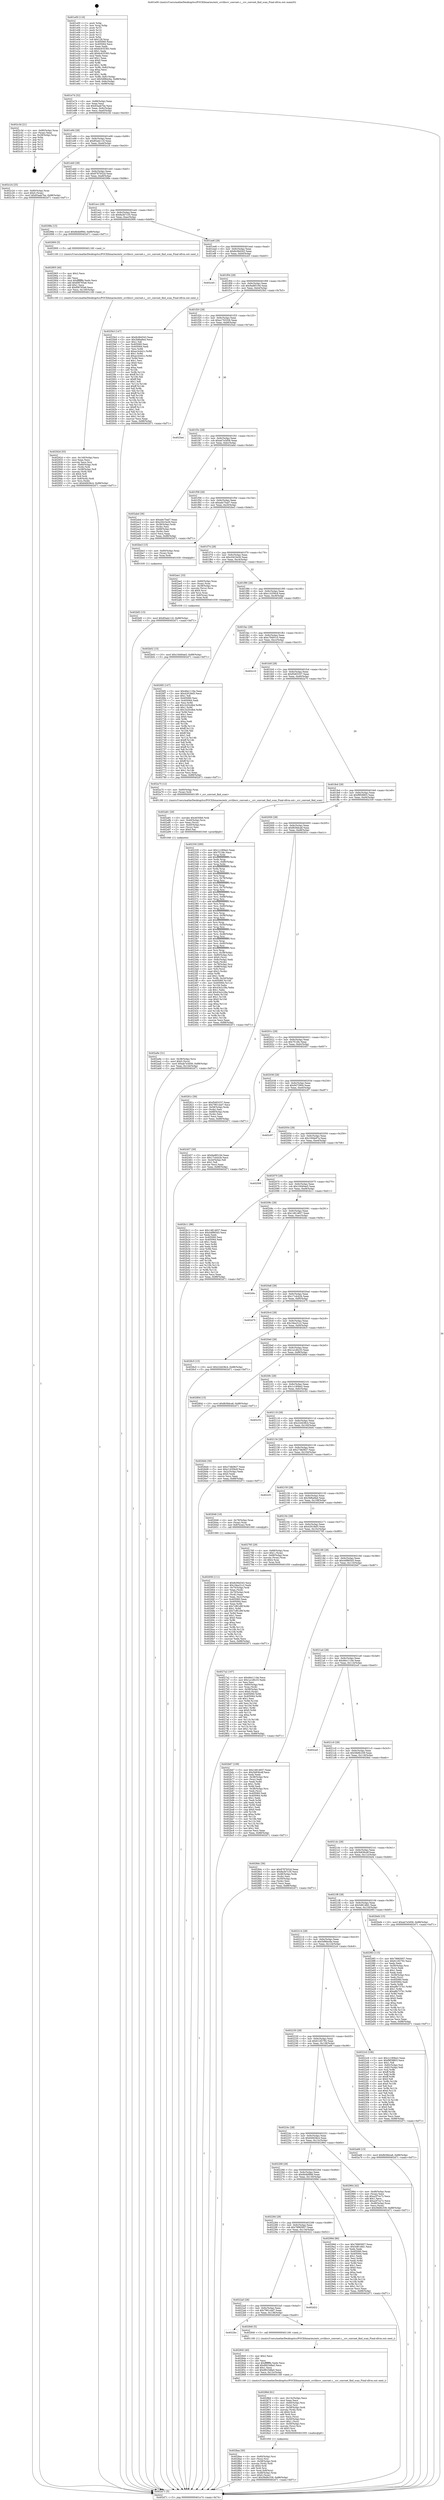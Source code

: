 digraph "0x401e00" {
  label = "0x401e00 (/mnt/c/Users/mathe/Desktop/tcc/POCII/binaries/extr_ccvlibccv_convnet.c__ccv_convnet_find_scan_Final-ollvm.out::main(0))"
  labelloc = "t"
  node[shape=record]

  Entry [label="",width=0.3,height=0.3,shape=circle,fillcolor=black,style=filled]
  "0x401e74" [label="{
     0x401e74 [32]\l
     | [instrs]\l
     &nbsp;&nbsp;0x401e74 \<+6\>: mov -0x88(%rbp),%eax\l
     &nbsp;&nbsp;0x401e7a \<+2\>: mov %eax,%ecx\l
     &nbsp;&nbsp;0x401e7c \<+6\>: sub $0x83aab7be,%ecx\l
     &nbsp;&nbsp;0x401e82 \<+6\>: mov %eax,-0x9c(%rbp)\l
     &nbsp;&nbsp;0x401e88 \<+6\>: mov %ecx,-0xa0(%rbp)\l
     &nbsp;&nbsp;0x401e8e \<+6\>: je 0000000000402c3d \<main+0xe3d\>\l
  }"]
  "0x402c3d" [label="{
     0x402c3d [21]\l
     | [instrs]\l
     &nbsp;&nbsp;0x402c3d \<+4\>: mov -0x80(%rbp),%rax\l
     &nbsp;&nbsp;0x402c41 \<+2\>: mov (%rax),%eax\l
     &nbsp;&nbsp;0x402c43 \<+4\>: lea -0x28(%rbp),%rsp\l
     &nbsp;&nbsp;0x402c47 \<+1\>: pop %rbx\l
     &nbsp;&nbsp;0x402c48 \<+2\>: pop %r12\l
     &nbsp;&nbsp;0x402c4a \<+2\>: pop %r13\l
     &nbsp;&nbsp;0x402c4c \<+2\>: pop %r14\l
     &nbsp;&nbsp;0x402c4e \<+2\>: pop %r15\l
     &nbsp;&nbsp;0x402c50 \<+1\>: pop %rbp\l
     &nbsp;&nbsp;0x402c51 \<+1\>: ret\l
  }"]
  "0x401e94" [label="{
     0x401e94 [28]\l
     | [instrs]\l
     &nbsp;&nbsp;0x401e94 \<+5\>: jmp 0000000000401e99 \<main+0x99\>\l
     &nbsp;&nbsp;0x401e99 \<+6\>: mov -0x9c(%rbp),%eax\l
     &nbsp;&nbsp;0x401e9f \<+5\>: sub $0x85adc116,%eax\l
     &nbsp;&nbsp;0x401ea4 \<+6\>: mov %eax,-0xa4(%rbp)\l
     &nbsp;&nbsp;0x401eaa \<+6\>: je 0000000000402c24 \<main+0xe24\>\l
  }"]
  Exit [label="",width=0.3,height=0.3,shape=circle,fillcolor=black,style=filled,peripheries=2]
  "0x402c24" [label="{
     0x402c24 [25]\l
     | [instrs]\l
     &nbsp;&nbsp;0x402c24 \<+4\>: mov -0x80(%rbp),%rax\l
     &nbsp;&nbsp;0x402c28 \<+6\>: movl $0x0,(%rax)\l
     &nbsp;&nbsp;0x402c2e \<+10\>: movl $0x83aab7be,-0x88(%rbp)\l
     &nbsp;&nbsp;0x402c38 \<+5\>: jmp 0000000000402d71 \<main+0xf71\>\l
  }"]
  "0x401eb0" [label="{
     0x401eb0 [28]\l
     | [instrs]\l
     &nbsp;&nbsp;0x401eb0 \<+5\>: jmp 0000000000401eb5 \<main+0xb5\>\l
     &nbsp;&nbsp;0x401eb5 \<+6\>: mov -0x9c(%rbp),%eax\l
     &nbsp;&nbsp;0x401ebb \<+5\>: sub $0x8787b52d,%eax\l
     &nbsp;&nbsp;0x401ec0 \<+6\>: mov %eax,-0xa8(%rbp)\l
     &nbsp;&nbsp;0x401ec6 \<+6\>: je 000000000040298e \<main+0xb8e\>\l
  }"]
  "0x402bf2" [label="{
     0x402bf2 [15]\l
     | [instrs]\l
     &nbsp;&nbsp;0x402bf2 \<+10\>: movl $0x85adc116,-0x88(%rbp)\l
     &nbsp;&nbsp;0x402bfc \<+5\>: jmp 0000000000402d71 \<main+0xf71\>\l
  }"]
  "0x40298e" [label="{
     0x40298e [15]\l
     | [instrs]\l
     &nbsp;&nbsp;0x40298e \<+10\>: movl $0x6b4bf99d,-0x88(%rbp)\l
     &nbsp;&nbsp;0x402998 \<+5\>: jmp 0000000000402d71 \<main+0xf71\>\l
  }"]
  "0x401ecc" [label="{
     0x401ecc [28]\l
     | [instrs]\l
     &nbsp;&nbsp;0x401ecc \<+5\>: jmp 0000000000401ed1 \<main+0xd1\>\l
     &nbsp;&nbsp;0x401ed1 \<+6\>: mov -0x9c(%rbp),%eax\l
     &nbsp;&nbsp;0x401ed7 \<+5\>: sub $0x8a3b7c35,%eax\l
     &nbsp;&nbsp;0x401edc \<+6\>: mov %eax,-0xac(%rbp)\l
     &nbsp;&nbsp;0x401ee2 \<+6\>: je 0000000000402900 \<main+0xb00\>\l
  }"]
  "0x402b02" [label="{
     0x402b02 [15]\l
     | [instrs]\l
     &nbsp;&nbsp;0x402b02 \<+10\>: movl $0x10d40ae5,-0x88(%rbp)\l
     &nbsp;&nbsp;0x402b0c \<+5\>: jmp 0000000000402d71 \<main+0xf71\>\l
  }"]
  "0x402900" [label="{
     0x402900 [5]\l
     | [instrs]\l
     &nbsp;&nbsp;0x402900 \<+5\>: call 0000000000401160 \<next_i\>\l
     | [calls]\l
     &nbsp;&nbsp;0x401160 \{1\} (/mnt/c/Users/mathe/Desktop/tcc/POCII/binaries/extr_ccvlibccv_convnet.c__ccv_convnet_find_scan_Final-ollvm.out::next_i)\l
  }"]
  "0x401ee8" [label="{
     0x401ee8 [28]\l
     | [instrs]\l
     &nbsp;&nbsp;0x401ee8 \<+5\>: jmp 0000000000401eed \<main+0xed\>\l
     &nbsp;&nbsp;0x401eed \<+6\>: mov -0x9c(%rbp),%eax\l
     &nbsp;&nbsp;0x401ef3 \<+5\>: sub $0x8c06d343,%eax\l
     &nbsp;&nbsp;0x401ef8 \<+6\>: mov %eax,-0xb0(%rbp)\l
     &nbsp;&nbsp;0x401efe \<+6\>: je 0000000000402cb5 \<main+0xeb5\>\l
  }"]
  "0x402a9e" [label="{
     0x402a9e [31]\l
     | [instrs]\l
     &nbsp;&nbsp;0x402a9e \<+4\>: mov -0x38(%rbp),%rcx\l
     &nbsp;&nbsp;0x402aa2 \<+6\>: movl $0x0,(%rcx)\l
     &nbsp;&nbsp;0x402aa8 \<+10\>: movl $0xab7e3d56,-0x88(%rbp)\l
     &nbsp;&nbsp;0x402ab2 \<+6\>: mov %eax,-0x144(%rbp)\l
     &nbsp;&nbsp;0x402ab8 \<+5\>: jmp 0000000000402d71 \<main+0xf71\>\l
  }"]
  "0x402cb5" [label="{
     0x402cb5\l
  }", style=dashed]
  "0x401f04" [label="{
     0x401f04 [28]\l
     | [instrs]\l
     &nbsp;&nbsp;0x401f04 \<+5\>: jmp 0000000000401f09 \<main+0x109\>\l
     &nbsp;&nbsp;0x401f09 \<+6\>: mov -0x9c(%rbp),%eax\l
     &nbsp;&nbsp;0x401f0f \<+5\>: sub $0x9ad85194,%eax\l
     &nbsp;&nbsp;0x401f14 \<+6\>: mov %eax,-0xb4(%rbp)\l
     &nbsp;&nbsp;0x401f1a \<+6\>: je 00000000004025b3 \<main+0x7b3\>\l
  }"]
  "0x402a81" [label="{
     0x402a81 [29]\l
     | [instrs]\l
     &nbsp;&nbsp;0x402a81 \<+10\>: movabs $0x4030b6,%rdi\l
     &nbsp;&nbsp;0x402a8b \<+4\>: mov -0x40(%rbp),%rcx\l
     &nbsp;&nbsp;0x402a8f \<+2\>: mov %eax,(%rcx)\l
     &nbsp;&nbsp;0x402a91 \<+4\>: mov -0x40(%rbp),%rcx\l
     &nbsp;&nbsp;0x402a95 \<+2\>: mov (%rcx),%esi\l
     &nbsp;&nbsp;0x402a97 \<+2\>: mov $0x0,%al\l
     &nbsp;&nbsp;0x402a99 \<+5\>: call 0000000000401040 \<printf@plt\>\l
     | [calls]\l
     &nbsp;&nbsp;0x401040 \{1\} (unknown)\l
  }"]
  "0x4025b3" [label="{
     0x4025b3 [147]\l
     | [instrs]\l
     &nbsp;&nbsp;0x4025b3 \<+5\>: mov $0x8c06d343,%eax\l
     &nbsp;&nbsp;0x4025b8 \<+5\>: mov $0x3bfba9a4,%ecx\l
     &nbsp;&nbsp;0x4025bd \<+2\>: mov $0x1,%dl\l
     &nbsp;&nbsp;0x4025bf \<+7\>: mov 0x405060,%esi\l
     &nbsp;&nbsp;0x4025c6 \<+7\>: mov 0x405064,%edi\l
     &nbsp;&nbsp;0x4025cd \<+3\>: mov %esi,%r8d\l
     &nbsp;&nbsp;0x4025d0 \<+7\>: add $0xac3cb41c,%r8d\l
     &nbsp;&nbsp;0x4025d7 \<+4\>: sub $0x1,%r8d\l
     &nbsp;&nbsp;0x4025db \<+7\>: sub $0xac3cb41c,%r8d\l
     &nbsp;&nbsp;0x4025e2 \<+4\>: imul %r8d,%esi\l
     &nbsp;&nbsp;0x4025e6 \<+3\>: and $0x1,%esi\l
     &nbsp;&nbsp;0x4025e9 \<+3\>: cmp $0x0,%esi\l
     &nbsp;&nbsp;0x4025ec \<+4\>: sete %r9b\l
     &nbsp;&nbsp;0x4025f0 \<+3\>: cmp $0xa,%edi\l
     &nbsp;&nbsp;0x4025f3 \<+4\>: setl %r10b\l
     &nbsp;&nbsp;0x4025f7 \<+3\>: mov %r9b,%r11b\l
     &nbsp;&nbsp;0x4025fa \<+4\>: xor $0xff,%r11b\l
     &nbsp;&nbsp;0x4025fe \<+3\>: mov %r10b,%bl\l
     &nbsp;&nbsp;0x402601 \<+3\>: xor $0xff,%bl\l
     &nbsp;&nbsp;0x402604 \<+3\>: xor $0x1,%dl\l
     &nbsp;&nbsp;0x402607 \<+3\>: mov %r11b,%r14b\l
     &nbsp;&nbsp;0x40260a \<+4\>: and $0xff,%r14b\l
     &nbsp;&nbsp;0x40260e \<+3\>: and %dl,%r9b\l
     &nbsp;&nbsp;0x402611 \<+3\>: mov %bl,%r15b\l
     &nbsp;&nbsp;0x402614 \<+4\>: and $0xff,%r15b\l
     &nbsp;&nbsp;0x402618 \<+3\>: and %dl,%r10b\l
     &nbsp;&nbsp;0x40261b \<+3\>: or %r9b,%r14b\l
     &nbsp;&nbsp;0x40261e \<+3\>: or %r10b,%r15b\l
     &nbsp;&nbsp;0x402621 \<+3\>: xor %r15b,%r14b\l
     &nbsp;&nbsp;0x402624 \<+3\>: or %bl,%r11b\l
     &nbsp;&nbsp;0x402627 \<+4\>: xor $0xff,%r11b\l
     &nbsp;&nbsp;0x40262b \<+3\>: or $0x1,%dl\l
     &nbsp;&nbsp;0x40262e \<+3\>: and %dl,%r11b\l
     &nbsp;&nbsp;0x402631 \<+3\>: or %r11b,%r14b\l
     &nbsp;&nbsp;0x402634 \<+4\>: test $0x1,%r14b\l
     &nbsp;&nbsp;0x402638 \<+3\>: cmovne %ecx,%eax\l
     &nbsp;&nbsp;0x40263b \<+6\>: mov %eax,-0x88(%rbp)\l
     &nbsp;&nbsp;0x402641 \<+5\>: jmp 0000000000402d71 \<main+0xf71\>\l
  }"]
  "0x401f20" [label="{
     0x401f20 [28]\l
     | [instrs]\l
     &nbsp;&nbsp;0x401f20 \<+5\>: jmp 0000000000401f25 \<main+0x125\>\l
     &nbsp;&nbsp;0x401f25 \<+6\>: mov -0x9c(%rbp),%eax\l
     &nbsp;&nbsp;0x401f2b \<+5\>: sub $0xa1763326,%eax\l
     &nbsp;&nbsp;0x401f30 \<+6\>: mov %eax,-0xb8(%rbp)\l
     &nbsp;&nbsp;0x401f36 \<+6\>: je 00000000004025a4 \<main+0x7a4\>\l
  }"]
  "0x40292d" [label="{
     0x40292d [55]\l
     | [instrs]\l
     &nbsp;&nbsp;0x40292d \<+6\>: mov -0x140(%rbp),%ecx\l
     &nbsp;&nbsp;0x402933 \<+3\>: imul %eax,%ecx\l
     &nbsp;&nbsp;0x402936 \<+3\>: movslq %ecx,%rsi\l
     &nbsp;&nbsp;0x402939 \<+4\>: mov -0x60(%rbp),%rdi\l
     &nbsp;&nbsp;0x40293d \<+3\>: mov (%rdi),%rdi\l
     &nbsp;&nbsp;0x402940 \<+4\>: mov -0x58(%rbp),%r8\l
     &nbsp;&nbsp;0x402944 \<+3\>: movslq (%r8),%r8\l
     &nbsp;&nbsp;0x402947 \<+4\>: shl $0x4,%r8\l
     &nbsp;&nbsp;0x40294b \<+3\>: add %r8,%rdi\l
     &nbsp;&nbsp;0x40294e \<+4\>: mov 0x8(%rdi),%rdi\l
     &nbsp;&nbsp;0x402952 \<+3\>: mov %rsi,(%rdi)\l
     &nbsp;&nbsp;0x402955 \<+10\>: movl $0x64f438c4,-0x88(%rbp)\l
     &nbsp;&nbsp;0x40295f \<+5\>: jmp 0000000000402d71 \<main+0xf71\>\l
  }"]
  "0x4025a4" [label="{
     0x4025a4\l
  }", style=dashed]
  "0x401f3c" [label="{
     0x401f3c [28]\l
     | [instrs]\l
     &nbsp;&nbsp;0x401f3c \<+5\>: jmp 0000000000401f41 \<main+0x141\>\l
     &nbsp;&nbsp;0x401f41 \<+6\>: mov -0x9c(%rbp),%eax\l
     &nbsp;&nbsp;0x401f47 \<+5\>: sub $0xab7e3d56,%eax\l
     &nbsp;&nbsp;0x401f4c \<+6\>: mov %eax,-0xbc(%rbp)\l
     &nbsp;&nbsp;0x401f52 \<+6\>: je 0000000000402abd \<main+0xcbd\>\l
  }"]
  "0x402905" [label="{
     0x402905 [40]\l
     | [instrs]\l
     &nbsp;&nbsp;0x402905 \<+5\>: mov $0x2,%ecx\l
     &nbsp;&nbsp;0x40290a \<+1\>: cltd\l
     &nbsp;&nbsp;0x40290b \<+2\>: idiv %ecx\l
     &nbsp;&nbsp;0x40290d \<+6\>: imul $0xfffffffe,%edx,%ecx\l
     &nbsp;&nbsp;0x402913 \<+6\>: add $0xf08765a6,%ecx\l
     &nbsp;&nbsp;0x402919 \<+3\>: add $0x1,%ecx\l
     &nbsp;&nbsp;0x40291c \<+6\>: sub $0xf08765a6,%ecx\l
     &nbsp;&nbsp;0x402922 \<+6\>: mov %ecx,-0x140(%rbp)\l
     &nbsp;&nbsp;0x402928 \<+5\>: call 0000000000401160 \<next_i\>\l
     | [calls]\l
     &nbsp;&nbsp;0x401160 \{1\} (/mnt/c/Users/mathe/Desktop/tcc/POCII/binaries/extr_ccvlibccv_convnet.c__ccv_convnet_find_scan_Final-ollvm.out::next_i)\l
  }"]
  "0x402abd" [label="{
     0x402abd [36]\l
     | [instrs]\l
     &nbsp;&nbsp;0x402abd \<+5\>: mov $0xade75ad7,%eax\l
     &nbsp;&nbsp;0x402ac2 \<+5\>: mov $0xc0423e26,%ecx\l
     &nbsp;&nbsp;0x402ac7 \<+4\>: mov -0x38(%rbp),%rdx\l
     &nbsp;&nbsp;0x402acb \<+2\>: mov (%rdx),%esi\l
     &nbsp;&nbsp;0x402acd \<+4\>: mov -0x68(%rbp),%rdx\l
     &nbsp;&nbsp;0x402ad1 \<+2\>: cmp (%rdx),%esi\l
     &nbsp;&nbsp;0x402ad3 \<+3\>: cmovl %ecx,%eax\l
     &nbsp;&nbsp;0x402ad6 \<+6\>: mov %eax,-0x88(%rbp)\l
     &nbsp;&nbsp;0x402adc \<+5\>: jmp 0000000000402d71 \<main+0xf71\>\l
  }"]
  "0x401f58" [label="{
     0x401f58 [28]\l
     | [instrs]\l
     &nbsp;&nbsp;0x401f58 \<+5\>: jmp 0000000000401f5d \<main+0x15d\>\l
     &nbsp;&nbsp;0x401f5d \<+6\>: mov -0x9c(%rbp),%eax\l
     &nbsp;&nbsp;0x401f63 \<+5\>: sub $0xade75ad7,%eax\l
     &nbsp;&nbsp;0x401f68 \<+6\>: mov %eax,-0xc0(%rbp)\l
     &nbsp;&nbsp;0x401f6e \<+6\>: je 0000000000402be3 \<main+0xde3\>\l
  }"]
  "0x4028aa" [label="{
     0x4028aa [50]\l
     | [instrs]\l
     &nbsp;&nbsp;0x4028aa \<+4\>: mov -0x60(%rbp),%rsi\l
     &nbsp;&nbsp;0x4028ae \<+3\>: mov (%rsi),%rsi\l
     &nbsp;&nbsp;0x4028b1 \<+4\>: mov -0x58(%rbp),%rdi\l
     &nbsp;&nbsp;0x4028b5 \<+3\>: movslq (%rdi),%rdi\l
     &nbsp;&nbsp;0x4028b8 \<+4\>: shl $0x4,%rdi\l
     &nbsp;&nbsp;0x4028bc \<+3\>: add %rdi,%rsi\l
     &nbsp;&nbsp;0x4028bf \<+4\>: mov %rax,0x8(%rsi)\l
     &nbsp;&nbsp;0x4028c3 \<+4\>: mov -0x48(%rbp),%rax\l
     &nbsp;&nbsp;0x4028c7 \<+6\>: movl $0x0,(%rax)\l
     &nbsp;&nbsp;0x4028cd \<+10\>: movl $0x58d9c339,-0x88(%rbp)\l
     &nbsp;&nbsp;0x4028d7 \<+5\>: jmp 0000000000402d71 \<main+0xf71\>\l
  }"]
  "0x402be3" [label="{
     0x402be3 [15]\l
     | [instrs]\l
     &nbsp;&nbsp;0x402be3 \<+4\>: mov -0x60(%rbp),%rax\l
     &nbsp;&nbsp;0x402be7 \<+3\>: mov (%rax),%rax\l
     &nbsp;&nbsp;0x402bea \<+3\>: mov %rax,%rdi\l
     &nbsp;&nbsp;0x402bed \<+5\>: call 0000000000401030 \<free@plt\>\l
     | [calls]\l
     &nbsp;&nbsp;0x401030 \{1\} (unknown)\l
  }"]
  "0x401f74" [label="{
     0x401f74 [28]\l
     | [instrs]\l
     &nbsp;&nbsp;0x401f74 \<+5\>: jmp 0000000000401f79 \<main+0x179\>\l
     &nbsp;&nbsp;0x401f79 \<+6\>: mov -0x9c(%rbp),%eax\l
     &nbsp;&nbsp;0x401f7f \<+5\>: sub $0xc0423e26,%eax\l
     &nbsp;&nbsp;0x401f84 \<+6\>: mov %eax,-0xc4(%rbp)\l
     &nbsp;&nbsp;0x401f8a \<+6\>: je 0000000000402ae1 \<main+0xce1\>\l
  }"]
  "0x40286d" [label="{
     0x40286d [61]\l
     | [instrs]\l
     &nbsp;&nbsp;0x40286d \<+6\>: mov -0x13c(%rbp),%ecx\l
     &nbsp;&nbsp;0x402873 \<+3\>: imul %eax,%ecx\l
     &nbsp;&nbsp;0x402876 \<+4\>: mov -0x60(%rbp),%rsi\l
     &nbsp;&nbsp;0x40287a \<+3\>: mov (%rsi),%rsi\l
     &nbsp;&nbsp;0x40287d \<+4\>: mov -0x58(%rbp),%rdi\l
     &nbsp;&nbsp;0x402881 \<+3\>: movslq (%rdi),%rdi\l
     &nbsp;&nbsp;0x402884 \<+4\>: shl $0x4,%rdi\l
     &nbsp;&nbsp;0x402888 \<+3\>: add %rdi,%rsi\l
     &nbsp;&nbsp;0x40288b \<+2\>: mov %ecx,(%rsi)\l
     &nbsp;&nbsp;0x40288d \<+4\>: mov -0x50(%rbp),%rsi\l
     &nbsp;&nbsp;0x402891 \<+6\>: movl $0x1,(%rsi)\l
     &nbsp;&nbsp;0x402897 \<+4\>: mov -0x50(%rbp),%rsi\l
     &nbsp;&nbsp;0x40289b \<+3\>: movslq (%rsi),%rsi\l
     &nbsp;&nbsp;0x40289e \<+4\>: shl $0x3,%rsi\l
     &nbsp;&nbsp;0x4028a2 \<+3\>: mov %rsi,%rdi\l
     &nbsp;&nbsp;0x4028a5 \<+5\>: call 0000000000401050 \<malloc@plt\>\l
     | [calls]\l
     &nbsp;&nbsp;0x401050 \{1\} (unknown)\l
  }"]
  "0x402ae1" [label="{
     0x402ae1 [33]\l
     | [instrs]\l
     &nbsp;&nbsp;0x402ae1 \<+4\>: mov -0x60(%rbp),%rax\l
     &nbsp;&nbsp;0x402ae5 \<+3\>: mov (%rax),%rax\l
     &nbsp;&nbsp;0x402ae8 \<+4\>: mov -0x38(%rbp),%rcx\l
     &nbsp;&nbsp;0x402aec \<+3\>: movslq (%rcx),%rcx\l
     &nbsp;&nbsp;0x402aef \<+4\>: shl $0x4,%rcx\l
     &nbsp;&nbsp;0x402af3 \<+3\>: add %rcx,%rax\l
     &nbsp;&nbsp;0x402af6 \<+4\>: mov 0x8(%rax),%rax\l
     &nbsp;&nbsp;0x402afa \<+3\>: mov %rax,%rdi\l
     &nbsp;&nbsp;0x402afd \<+5\>: call 0000000000401030 \<free@plt\>\l
     | [calls]\l
     &nbsp;&nbsp;0x401030 \{1\} (unknown)\l
  }"]
  "0x401f90" [label="{
     0x401f90 [28]\l
     | [instrs]\l
     &nbsp;&nbsp;0x401f90 \<+5\>: jmp 0000000000401f95 \<main+0x195\>\l
     &nbsp;&nbsp;0x401f95 \<+6\>: mov -0x9c(%rbp),%eax\l
     &nbsp;&nbsp;0x401f9b \<+5\>: sub $0xc14356c8,%eax\l
     &nbsp;&nbsp;0x401fa0 \<+6\>: mov %eax,-0xc8(%rbp)\l
     &nbsp;&nbsp;0x401fa6 \<+6\>: je 00000000004026f2 \<main+0x8f2\>\l
  }"]
  "0x402845" [label="{
     0x402845 [40]\l
     | [instrs]\l
     &nbsp;&nbsp;0x402845 \<+5\>: mov $0x2,%ecx\l
     &nbsp;&nbsp;0x40284a \<+1\>: cltd\l
     &nbsp;&nbsp;0x40284b \<+2\>: idiv %ecx\l
     &nbsp;&nbsp;0x40284d \<+6\>: imul $0xfffffffe,%edx,%ecx\l
     &nbsp;&nbsp;0x402853 \<+6\>: add $0x8823d8a5,%ecx\l
     &nbsp;&nbsp;0x402859 \<+3\>: add $0x1,%ecx\l
     &nbsp;&nbsp;0x40285c \<+6\>: sub $0x8823d8a5,%ecx\l
     &nbsp;&nbsp;0x402862 \<+6\>: mov %ecx,-0x13c(%rbp)\l
     &nbsp;&nbsp;0x402868 \<+5\>: call 0000000000401160 \<next_i\>\l
     | [calls]\l
     &nbsp;&nbsp;0x401160 \{1\} (/mnt/c/Users/mathe/Desktop/tcc/POCII/binaries/extr_ccvlibccv_convnet.c__ccv_convnet_find_scan_Final-ollvm.out::next_i)\l
  }"]
  "0x4026f2" [label="{
     0x4026f2 [147]\l
     | [instrs]\l
     &nbsp;&nbsp;0x4026f2 \<+5\>: mov $0x46e1116e,%eax\l
     &nbsp;&nbsp;0x4026f7 \<+5\>: mov $0x42918ef3,%ecx\l
     &nbsp;&nbsp;0x4026fc \<+2\>: mov $0x1,%dl\l
     &nbsp;&nbsp;0x4026fe \<+7\>: mov 0x405060,%esi\l
     &nbsp;&nbsp;0x402705 \<+7\>: mov 0x405064,%edi\l
     &nbsp;&nbsp;0x40270c \<+3\>: mov %esi,%r8d\l
     &nbsp;&nbsp;0x40270f \<+7\>: add $0x1b20cdb4,%r8d\l
     &nbsp;&nbsp;0x402716 \<+4\>: sub $0x1,%r8d\l
     &nbsp;&nbsp;0x40271a \<+7\>: sub $0x1b20cdb4,%r8d\l
     &nbsp;&nbsp;0x402721 \<+4\>: imul %r8d,%esi\l
     &nbsp;&nbsp;0x402725 \<+3\>: and $0x1,%esi\l
     &nbsp;&nbsp;0x402728 \<+3\>: cmp $0x0,%esi\l
     &nbsp;&nbsp;0x40272b \<+4\>: sete %r9b\l
     &nbsp;&nbsp;0x40272f \<+3\>: cmp $0xa,%edi\l
     &nbsp;&nbsp;0x402732 \<+4\>: setl %r10b\l
     &nbsp;&nbsp;0x402736 \<+3\>: mov %r9b,%r11b\l
     &nbsp;&nbsp;0x402739 \<+4\>: xor $0xff,%r11b\l
     &nbsp;&nbsp;0x40273d \<+3\>: mov %r10b,%bl\l
     &nbsp;&nbsp;0x402740 \<+3\>: xor $0xff,%bl\l
     &nbsp;&nbsp;0x402743 \<+3\>: xor $0x1,%dl\l
     &nbsp;&nbsp;0x402746 \<+3\>: mov %r11b,%r14b\l
     &nbsp;&nbsp;0x402749 \<+4\>: and $0xff,%r14b\l
     &nbsp;&nbsp;0x40274d \<+3\>: and %dl,%r9b\l
     &nbsp;&nbsp;0x402750 \<+3\>: mov %bl,%r15b\l
     &nbsp;&nbsp;0x402753 \<+4\>: and $0xff,%r15b\l
     &nbsp;&nbsp;0x402757 \<+3\>: and %dl,%r10b\l
     &nbsp;&nbsp;0x40275a \<+3\>: or %r9b,%r14b\l
     &nbsp;&nbsp;0x40275d \<+3\>: or %r10b,%r15b\l
     &nbsp;&nbsp;0x402760 \<+3\>: xor %r15b,%r14b\l
     &nbsp;&nbsp;0x402763 \<+3\>: or %bl,%r11b\l
     &nbsp;&nbsp;0x402766 \<+4\>: xor $0xff,%r11b\l
     &nbsp;&nbsp;0x40276a \<+3\>: or $0x1,%dl\l
     &nbsp;&nbsp;0x40276d \<+3\>: and %dl,%r11b\l
     &nbsp;&nbsp;0x402770 \<+3\>: or %r11b,%r14b\l
     &nbsp;&nbsp;0x402773 \<+4\>: test $0x1,%r14b\l
     &nbsp;&nbsp;0x402777 \<+3\>: cmovne %ecx,%eax\l
     &nbsp;&nbsp;0x40277a \<+6\>: mov %eax,-0x88(%rbp)\l
     &nbsp;&nbsp;0x402780 \<+5\>: jmp 0000000000402d71 \<main+0xf71\>\l
  }"]
  "0x401fac" [label="{
     0x401fac [28]\l
     | [instrs]\l
     &nbsp;&nbsp;0x401fac \<+5\>: jmp 0000000000401fb1 \<main+0x1b1\>\l
     &nbsp;&nbsp;0x401fb1 \<+6\>: mov -0x9c(%rbp),%eax\l
     &nbsp;&nbsp;0x401fb7 \<+5\>: sub $0xc79491c5,%eax\l
     &nbsp;&nbsp;0x401fbc \<+6\>: mov %eax,-0xcc(%rbp)\l
     &nbsp;&nbsp;0x401fc2 \<+6\>: je 0000000000402c10 \<main+0xe10\>\l
  }"]
  "0x4022bc" [label="{
     0x4022bc\l
  }", style=dashed]
  "0x402c10" [label="{
     0x402c10\l
  }", style=dashed]
  "0x401fc8" [label="{
     0x401fc8 [28]\l
     | [instrs]\l
     &nbsp;&nbsp;0x401fc8 \<+5\>: jmp 0000000000401fcd \<main+0x1cd\>\l
     &nbsp;&nbsp;0x401fcd \<+6\>: mov -0x9c(%rbp),%eax\l
     &nbsp;&nbsp;0x401fd3 \<+5\>: sub $0xf5d03337,%eax\l
     &nbsp;&nbsp;0x401fd8 \<+6\>: mov %eax,-0xd0(%rbp)\l
     &nbsp;&nbsp;0x401fde \<+6\>: je 0000000000402a75 \<main+0xc75\>\l
  }"]
  "0x402840" [label="{
     0x402840 [5]\l
     | [instrs]\l
     &nbsp;&nbsp;0x402840 \<+5\>: call 0000000000401160 \<next_i\>\l
     | [calls]\l
     &nbsp;&nbsp;0x401160 \{1\} (/mnt/c/Users/mathe/Desktop/tcc/POCII/binaries/extr_ccvlibccv_convnet.c__ccv_convnet_find_scan_Final-ollvm.out::next_i)\l
  }"]
  "0x402a75" [label="{
     0x402a75 [12]\l
     | [instrs]\l
     &nbsp;&nbsp;0x402a75 \<+4\>: mov -0x60(%rbp),%rax\l
     &nbsp;&nbsp;0x402a79 \<+3\>: mov (%rax),%rdi\l
     &nbsp;&nbsp;0x402a7c \<+5\>: call 00000000004013f0 \<_ccv_convnet_find_scan\>\l
     | [calls]\l
     &nbsp;&nbsp;0x4013f0 \{1\} (/mnt/c/Users/mathe/Desktop/tcc/POCII/binaries/extr_ccvlibccv_convnet.c__ccv_convnet_find_scan_Final-ollvm.out::_ccv_convnet_find_scan)\l
  }"]
  "0x401fe4" [label="{
     0x401fe4 [28]\l
     | [instrs]\l
     &nbsp;&nbsp;0x401fe4 \<+5\>: jmp 0000000000401fe9 \<main+0x1e9\>\l
     &nbsp;&nbsp;0x401fe9 \<+6\>: mov -0x9c(%rbp),%eax\l
     &nbsp;&nbsp;0x401fef \<+5\>: sub $0xf9f28803,%eax\l
     &nbsp;&nbsp;0x401ff4 \<+6\>: mov %eax,-0xd4(%rbp)\l
     &nbsp;&nbsp;0x401ffa \<+6\>: je 0000000000402330 \<main+0x530\>\l
  }"]
  "0x4022a0" [label="{
     0x4022a0 [28]\l
     | [instrs]\l
     &nbsp;&nbsp;0x4022a0 \<+5\>: jmp 00000000004022a5 \<main+0x4a5\>\l
     &nbsp;&nbsp;0x4022a5 \<+6\>: mov -0x9c(%rbp),%eax\l
     &nbsp;&nbsp;0x4022ab \<+5\>: sub $0x7961cbd7,%eax\l
     &nbsp;&nbsp;0x4022b0 \<+6\>: mov %eax,-0x138(%rbp)\l
     &nbsp;&nbsp;0x4022b6 \<+6\>: je 0000000000402840 \<main+0xa40\>\l
  }"]
  "0x402330" [label="{
     0x402330 [295]\l
     | [instrs]\l
     &nbsp;&nbsp;0x402330 \<+5\>: mov $0x1c180be2,%eax\l
     &nbsp;&nbsp;0x402335 \<+5\>: mov $0x7f128c,%ecx\l
     &nbsp;&nbsp;0x40233a \<+3\>: mov %rsp,%rdx\l
     &nbsp;&nbsp;0x40233d \<+4\>: add $0xfffffffffffffff0,%rdx\l
     &nbsp;&nbsp;0x402341 \<+3\>: mov %rdx,%rsp\l
     &nbsp;&nbsp;0x402344 \<+4\>: mov %rdx,-0x80(%rbp)\l
     &nbsp;&nbsp;0x402348 \<+3\>: mov %rsp,%rdx\l
     &nbsp;&nbsp;0x40234b \<+4\>: add $0xfffffffffffffff0,%rdx\l
     &nbsp;&nbsp;0x40234f \<+3\>: mov %rdx,%rsp\l
     &nbsp;&nbsp;0x402352 \<+3\>: mov %rsp,%rsi\l
     &nbsp;&nbsp;0x402355 \<+4\>: add $0xfffffffffffffff0,%rsi\l
     &nbsp;&nbsp;0x402359 \<+3\>: mov %rsi,%rsp\l
     &nbsp;&nbsp;0x40235c \<+4\>: mov %rsi,-0x78(%rbp)\l
     &nbsp;&nbsp;0x402360 \<+3\>: mov %rsp,%rsi\l
     &nbsp;&nbsp;0x402363 \<+4\>: add $0xfffffffffffffff0,%rsi\l
     &nbsp;&nbsp;0x402367 \<+3\>: mov %rsi,%rsp\l
     &nbsp;&nbsp;0x40236a \<+4\>: mov %rsi,-0x70(%rbp)\l
     &nbsp;&nbsp;0x40236e \<+3\>: mov %rsp,%rsi\l
     &nbsp;&nbsp;0x402371 \<+4\>: add $0xfffffffffffffff0,%rsi\l
     &nbsp;&nbsp;0x402375 \<+3\>: mov %rsi,%rsp\l
     &nbsp;&nbsp;0x402378 \<+4\>: mov %rsi,-0x68(%rbp)\l
     &nbsp;&nbsp;0x40237c \<+3\>: mov %rsp,%rsi\l
     &nbsp;&nbsp;0x40237f \<+4\>: add $0xfffffffffffffff0,%rsi\l
     &nbsp;&nbsp;0x402383 \<+3\>: mov %rsi,%rsp\l
     &nbsp;&nbsp;0x402386 \<+4\>: mov %rsi,-0x60(%rbp)\l
     &nbsp;&nbsp;0x40238a \<+3\>: mov %rsp,%rsi\l
     &nbsp;&nbsp;0x40238d \<+4\>: add $0xfffffffffffffff0,%rsi\l
     &nbsp;&nbsp;0x402391 \<+3\>: mov %rsi,%rsp\l
     &nbsp;&nbsp;0x402394 \<+4\>: mov %rsi,-0x58(%rbp)\l
     &nbsp;&nbsp;0x402398 \<+3\>: mov %rsp,%rsi\l
     &nbsp;&nbsp;0x40239b \<+4\>: add $0xfffffffffffffff0,%rsi\l
     &nbsp;&nbsp;0x40239f \<+3\>: mov %rsi,%rsp\l
     &nbsp;&nbsp;0x4023a2 \<+4\>: mov %rsi,-0x50(%rbp)\l
     &nbsp;&nbsp;0x4023a6 \<+3\>: mov %rsp,%rsi\l
     &nbsp;&nbsp;0x4023a9 \<+4\>: add $0xfffffffffffffff0,%rsi\l
     &nbsp;&nbsp;0x4023ad \<+3\>: mov %rsi,%rsp\l
     &nbsp;&nbsp;0x4023b0 \<+4\>: mov %rsi,-0x48(%rbp)\l
     &nbsp;&nbsp;0x4023b4 \<+3\>: mov %rsp,%rsi\l
     &nbsp;&nbsp;0x4023b7 \<+4\>: add $0xfffffffffffffff0,%rsi\l
     &nbsp;&nbsp;0x4023bb \<+3\>: mov %rsi,%rsp\l
     &nbsp;&nbsp;0x4023be \<+4\>: mov %rsi,-0x40(%rbp)\l
     &nbsp;&nbsp;0x4023c2 \<+3\>: mov %rsp,%rsi\l
     &nbsp;&nbsp;0x4023c5 \<+4\>: add $0xfffffffffffffff0,%rsi\l
     &nbsp;&nbsp;0x4023c9 \<+3\>: mov %rsi,%rsp\l
     &nbsp;&nbsp;0x4023cc \<+4\>: mov %rsi,-0x38(%rbp)\l
     &nbsp;&nbsp;0x4023d0 \<+4\>: mov -0x80(%rbp),%rsi\l
     &nbsp;&nbsp;0x4023d4 \<+6\>: movl $0x0,(%rsi)\l
     &nbsp;&nbsp;0x4023da \<+6\>: mov -0x8c(%rbp),%edi\l
     &nbsp;&nbsp;0x4023e0 \<+2\>: mov %edi,(%rdx)\l
     &nbsp;&nbsp;0x4023e2 \<+4\>: mov -0x78(%rbp),%rsi\l
     &nbsp;&nbsp;0x4023e6 \<+7\>: mov -0x98(%rbp),%r8\l
     &nbsp;&nbsp;0x4023ed \<+3\>: mov %r8,(%rsi)\l
     &nbsp;&nbsp;0x4023f0 \<+3\>: cmpl $0x2,(%rdx)\l
     &nbsp;&nbsp;0x4023f3 \<+4\>: setne %r9b\l
     &nbsp;&nbsp;0x4023f7 \<+4\>: and $0x1,%r9b\l
     &nbsp;&nbsp;0x4023fb \<+4\>: mov %r9b,-0x2d(%rbp)\l
     &nbsp;&nbsp;0x4023ff \<+8\>: mov 0x405060,%r10d\l
     &nbsp;&nbsp;0x402407 \<+8\>: mov 0x405064,%r11d\l
     &nbsp;&nbsp;0x40240f \<+3\>: mov %r10d,%ebx\l
     &nbsp;&nbsp;0x402412 \<+6\>: sub $0x43e2c28a,%ebx\l
     &nbsp;&nbsp;0x402418 \<+3\>: sub $0x1,%ebx\l
     &nbsp;&nbsp;0x40241b \<+6\>: add $0x43e2c28a,%ebx\l
     &nbsp;&nbsp;0x402421 \<+4\>: imul %ebx,%r10d\l
     &nbsp;&nbsp;0x402425 \<+4\>: and $0x1,%r10d\l
     &nbsp;&nbsp;0x402429 \<+4\>: cmp $0x0,%r10d\l
     &nbsp;&nbsp;0x40242d \<+4\>: sete %r9b\l
     &nbsp;&nbsp;0x402431 \<+4\>: cmp $0xa,%r11d\l
     &nbsp;&nbsp;0x402435 \<+4\>: setl %r14b\l
     &nbsp;&nbsp;0x402439 \<+3\>: mov %r9b,%r15b\l
     &nbsp;&nbsp;0x40243c \<+3\>: and %r14b,%r15b\l
     &nbsp;&nbsp;0x40243f \<+3\>: xor %r14b,%r9b\l
     &nbsp;&nbsp;0x402442 \<+3\>: or %r9b,%r15b\l
     &nbsp;&nbsp;0x402445 \<+4\>: test $0x1,%r15b\l
     &nbsp;&nbsp;0x402449 \<+3\>: cmovne %ecx,%eax\l
     &nbsp;&nbsp;0x40244c \<+6\>: mov %eax,-0x88(%rbp)\l
     &nbsp;&nbsp;0x402452 \<+5\>: jmp 0000000000402d71 \<main+0xf71\>\l
  }"]
  "0x402000" [label="{
     0x402000 [28]\l
     | [instrs]\l
     &nbsp;&nbsp;0x402000 \<+5\>: jmp 0000000000402005 \<main+0x205\>\l
     &nbsp;&nbsp;0x402005 \<+6\>: mov -0x9c(%rbp),%eax\l
     &nbsp;&nbsp;0x40200b \<+5\>: sub $0xfb58dca8,%eax\l
     &nbsp;&nbsp;0x402010 \<+6\>: mov %eax,-0xd8(%rbp)\l
     &nbsp;&nbsp;0x402016 \<+6\>: je 000000000040281c \<main+0xa1c\>\l
  }"]
  "0x402d22" [label="{
     0x402d22\l
  }", style=dashed]
  "0x40281c" [label="{
     0x40281c [36]\l
     | [instrs]\l
     &nbsp;&nbsp;0x40281c \<+5\>: mov $0xf5d03337,%eax\l
     &nbsp;&nbsp;0x402821 \<+5\>: mov $0x7961cbd7,%ecx\l
     &nbsp;&nbsp;0x402826 \<+4\>: mov -0x58(%rbp),%rdx\l
     &nbsp;&nbsp;0x40282a \<+2\>: mov (%rdx),%esi\l
     &nbsp;&nbsp;0x40282c \<+4\>: mov -0x68(%rbp),%rdx\l
     &nbsp;&nbsp;0x402830 \<+2\>: cmp (%rdx),%esi\l
     &nbsp;&nbsp;0x402832 \<+3\>: cmovl %ecx,%eax\l
     &nbsp;&nbsp;0x402835 \<+6\>: mov %eax,-0x88(%rbp)\l
     &nbsp;&nbsp;0x40283b \<+5\>: jmp 0000000000402d71 \<main+0xf71\>\l
  }"]
  "0x40201c" [label="{
     0x40201c [28]\l
     | [instrs]\l
     &nbsp;&nbsp;0x40201c \<+5\>: jmp 0000000000402021 \<main+0x221\>\l
     &nbsp;&nbsp;0x402021 \<+6\>: mov -0x9c(%rbp),%eax\l
     &nbsp;&nbsp;0x402027 \<+5\>: sub $0x7f128c,%eax\l
     &nbsp;&nbsp;0x40202c \<+6\>: mov %eax,-0xdc(%rbp)\l
     &nbsp;&nbsp;0x402032 \<+6\>: je 0000000000402457 \<main+0x657\>\l
  }"]
  "0x402284" [label="{
     0x402284 [28]\l
     | [instrs]\l
     &nbsp;&nbsp;0x402284 \<+5\>: jmp 0000000000402289 \<main+0x489\>\l
     &nbsp;&nbsp;0x402289 \<+6\>: mov -0x9c(%rbp),%eax\l
     &nbsp;&nbsp;0x40228f \<+5\>: sub $0x78965957,%eax\l
     &nbsp;&nbsp;0x402294 \<+6\>: mov %eax,-0x134(%rbp)\l
     &nbsp;&nbsp;0x40229a \<+6\>: je 0000000000402d22 \<main+0xf22\>\l
  }"]
  "0x402457" [label="{
     0x402457 [30]\l
     | [instrs]\l
     &nbsp;&nbsp;0x402457 \<+5\>: mov $0x9ad85194,%eax\l
     &nbsp;&nbsp;0x40245c \<+5\>: mov $0x17cdcb2b,%ecx\l
     &nbsp;&nbsp;0x402461 \<+3\>: mov -0x2d(%rbp),%dl\l
     &nbsp;&nbsp;0x402464 \<+3\>: test $0x1,%dl\l
     &nbsp;&nbsp;0x402467 \<+3\>: cmovne %ecx,%eax\l
     &nbsp;&nbsp;0x40246a \<+6\>: mov %eax,-0x88(%rbp)\l
     &nbsp;&nbsp;0x402470 \<+5\>: jmp 0000000000402d71 \<main+0xf71\>\l
  }"]
  "0x402038" [label="{
     0x402038 [28]\l
     | [instrs]\l
     &nbsp;&nbsp;0x402038 \<+5\>: jmp 000000000040203d \<main+0x23d\>\l
     &nbsp;&nbsp;0x40203d \<+6\>: mov -0x9c(%rbp),%eax\l
     &nbsp;&nbsp;0x402043 \<+5\>: sub $0x9473904,%eax\l
     &nbsp;&nbsp;0x402048 \<+6\>: mov %eax,-0xe0(%rbp)\l
     &nbsp;&nbsp;0x40204e \<+6\>: je 0000000000402c97 \<main+0xe97\>\l
  }"]
  "0x40299d" [label="{
     0x40299d [86]\l
     | [instrs]\l
     &nbsp;&nbsp;0x40299d \<+5\>: mov $0x78965957,%eax\l
     &nbsp;&nbsp;0x4029a2 \<+5\>: mov $0x5d814fd1,%ecx\l
     &nbsp;&nbsp;0x4029a7 \<+2\>: xor %edx,%edx\l
     &nbsp;&nbsp;0x4029a9 \<+7\>: mov 0x405060,%esi\l
     &nbsp;&nbsp;0x4029b0 \<+7\>: mov 0x405064,%edi\l
     &nbsp;&nbsp;0x4029b7 \<+3\>: sub $0x1,%edx\l
     &nbsp;&nbsp;0x4029ba \<+3\>: mov %esi,%r8d\l
     &nbsp;&nbsp;0x4029bd \<+3\>: add %edx,%r8d\l
     &nbsp;&nbsp;0x4029c0 \<+4\>: imul %r8d,%esi\l
     &nbsp;&nbsp;0x4029c4 \<+3\>: and $0x1,%esi\l
     &nbsp;&nbsp;0x4029c7 \<+3\>: cmp $0x0,%esi\l
     &nbsp;&nbsp;0x4029ca \<+4\>: sete %r9b\l
     &nbsp;&nbsp;0x4029ce \<+3\>: cmp $0xa,%edi\l
     &nbsp;&nbsp;0x4029d1 \<+4\>: setl %r10b\l
     &nbsp;&nbsp;0x4029d5 \<+3\>: mov %r9b,%r11b\l
     &nbsp;&nbsp;0x4029d8 \<+3\>: and %r10b,%r11b\l
     &nbsp;&nbsp;0x4029db \<+3\>: xor %r10b,%r9b\l
     &nbsp;&nbsp;0x4029de \<+3\>: or %r9b,%r11b\l
     &nbsp;&nbsp;0x4029e1 \<+4\>: test $0x1,%r11b\l
     &nbsp;&nbsp;0x4029e5 \<+3\>: cmovne %ecx,%eax\l
     &nbsp;&nbsp;0x4029e8 \<+6\>: mov %eax,-0x88(%rbp)\l
     &nbsp;&nbsp;0x4029ee \<+5\>: jmp 0000000000402d71 \<main+0xf71\>\l
  }"]
  "0x402c97" [label="{
     0x402c97\l
  }", style=dashed]
  "0x402054" [label="{
     0x402054 [28]\l
     | [instrs]\l
     &nbsp;&nbsp;0x402054 \<+5\>: jmp 0000000000402059 \<main+0x259\>\l
     &nbsp;&nbsp;0x402059 \<+6\>: mov -0x9c(%rbp),%eax\l
     &nbsp;&nbsp;0x40205f \<+5\>: sub $0x100de97a,%eax\l
     &nbsp;&nbsp;0x402064 \<+6\>: mov %eax,-0xe4(%rbp)\l
     &nbsp;&nbsp;0x40206a \<+6\>: je 0000000000402508 \<main+0x708\>\l
  }"]
  "0x402268" [label="{
     0x402268 [28]\l
     | [instrs]\l
     &nbsp;&nbsp;0x402268 \<+5\>: jmp 000000000040226d \<main+0x46d\>\l
     &nbsp;&nbsp;0x40226d \<+6\>: mov -0x9c(%rbp),%eax\l
     &nbsp;&nbsp;0x402273 \<+5\>: sub $0x6b4bf99d,%eax\l
     &nbsp;&nbsp;0x402278 \<+6\>: mov %eax,-0x130(%rbp)\l
     &nbsp;&nbsp;0x40227e \<+6\>: je 000000000040299d \<main+0xb9d\>\l
  }"]
  "0x402508" [label="{
     0x402508\l
  }", style=dashed]
  "0x402070" [label="{
     0x402070 [28]\l
     | [instrs]\l
     &nbsp;&nbsp;0x402070 \<+5\>: jmp 0000000000402075 \<main+0x275\>\l
     &nbsp;&nbsp;0x402075 \<+6\>: mov -0x9c(%rbp),%eax\l
     &nbsp;&nbsp;0x40207b \<+5\>: sub $0x10d40ae5,%eax\l
     &nbsp;&nbsp;0x402080 \<+6\>: mov %eax,-0xe8(%rbp)\l
     &nbsp;&nbsp;0x402086 \<+6\>: je 0000000000402b11 \<main+0xd11\>\l
  }"]
  "0x402964" [label="{
     0x402964 [42]\l
     | [instrs]\l
     &nbsp;&nbsp;0x402964 \<+4\>: mov -0x48(%rbp),%rax\l
     &nbsp;&nbsp;0x402968 \<+2\>: mov (%rax),%ecx\l
     &nbsp;&nbsp;0x40296a \<+6\>: sub $0xa2f7ce72,%ecx\l
     &nbsp;&nbsp;0x402970 \<+3\>: add $0x1,%ecx\l
     &nbsp;&nbsp;0x402973 \<+6\>: add $0xa2f7ce72,%ecx\l
     &nbsp;&nbsp;0x402979 \<+4\>: mov -0x48(%rbp),%rax\l
     &nbsp;&nbsp;0x40297d \<+2\>: mov %ecx,(%rax)\l
     &nbsp;&nbsp;0x40297f \<+10\>: movl $0x58d9c339,-0x88(%rbp)\l
     &nbsp;&nbsp;0x402989 \<+5\>: jmp 0000000000402d71 \<main+0xf71\>\l
  }"]
  "0x402b11" [label="{
     0x402b11 [86]\l
     | [instrs]\l
     &nbsp;&nbsp;0x402b11 \<+5\>: mov $0x14814657,%eax\l
     &nbsp;&nbsp;0x402b16 \<+5\>: mov $0x44f865d3,%ecx\l
     &nbsp;&nbsp;0x402b1b \<+2\>: xor %edx,%edx\l
     &nbsp;&nbsp;0x402b1d \<+7\>: mov 0x405060,%esi\l
     &nbsp;&nbsp;0x402b24 \<+7\>: mov 0x405064,%edi\l
     &nbsp;&nbsp;0x402b2b \<+3\>: sub $0x1,%edx\l
     &nbsp;&nbsp;0x402b2e \<+3\>: mov %esi,%r8d\l
     &nbsp;&nbsp;0x402b31 \<+3\>: add %edx,%r8d\l
     &nbsp;&nbsp;0x402b34 \<+4\>: imul %r8d,%esi\l
     &nbsp;&nbsp;0x402b38 \<+3\>: and $0x1,%esi\l
     &nbsp;&nbsp;0x402b3b \<+3\>: cmp $0x0,%esi\l
     &nbsp;&nbsp;0x402b3e \<+4\>: sete %r9b\l
     &nbsp;&nbsp;0x402b42 \<+3\>: cmp $0xa,%edi\l
     &nbsp;&nbsp;0x402b45 \<+4\>: setl %r10b\l
     &nbsp;&nbsp;0x402b49 \<+3\>: mov %r9b,%r11b\l
     &nbsp;&nbsp;0x402b4c \<+3\>: and %r10b,%r11b\l
     &nbsp;&nbsp;0x402b4f \<+3\>: xor %r10b,%r9b\l
     &nbsp;&nbsp;0x402b52 \<+3\>: or %r9b,%r11b\l
     &nbsp;&nbsp;0x402b55 \<+4\>: test $0x1,%r11b\l
     &nbsp;&nbsp;0x402b59 \<+3\>: cmovne %ecx,%eax\l
     &nbsp;&nbsp;0x402b5c \<+6\>: mov %eax,-0x88(%rbp)\l
     &nbsp;&nbsp;0x402b62 \<+5\>: jmp 0000000000402d71 \<main+0xf71\>\l
  }"]
  "0x40208c" [label="{
     0x40208c [28]\l
     | [instrs]\l
     &nbsp;&nbsp;0x40208c \<+5\>: jmp 0000000000402091 \<main+0x291\>\l
     &nbsp;&nbsp;0x402091 \<+6\>: mov -0x9c(%rbp),%eax\l
     &nbsp;&nbsp;0x402097 \<+5\>: sub $0x14814657,%eax\l
     &nbsp;&nbsp;0x40209c \<+6\>: mov %eax,-0xec(%rbp)\l
     &nbsp;&nbsp;0x4020a2 \<+6\>: je 0000000000402d4c \<main+0xf4c\>\l
  }"]
  "0x40224c" [label="{
     0x40224c [28]\l
     | [instrs]\l
     &nbsp;&nbsp;0x40224c \<+5\>: jmp 0000000000402251 \<main+0x451\>\l
     &nbsp;&nbsp;0x402251 \<+6\>: mov -0x9c(%rbp),%eax\l
     &nbsp;&nbsp;0x402257 \<+5\>: sub $0x64f438c4,%eax\l
     &nbsp;&nbsp;0x40225c \<+6\>: mov %eax,-0x12c(%rbp)\l
     &nbsp;&nbsp;0x402262 \<+6\>: je 0000000000402964 \<main+0xb64\>\l
  }"]
  "0x402d4c" [label="{
     0x402d4c\l
  }", style=dashed]
  "0x4020a8" [label="{
     0x4020a8 [28]\l
     | [instrs]\l
     &nbsp;&nbsp;0x4020a8 \<+5\>: jmp 00000000004020ad \<main+0x2ad\>\l
     &nbsp;&nbsp;0x4020ad \<+6\>: mov -0x9c(%rbp),%eax\l
     &nbsp;&nbsp;0x4020b3 \<+5\>: sub $0x17cdcb2b,%eax\l
     &nbsp;&nbsp;0x4020b8 \<+6\>: mov %eax,-0xf0(%rbp)\l
     &nbsp;&nbsp;0x4020be \<+6\>: je 0000000000402475 \<main+0x675\>\l
  }"]
  "0x402a66" [label="{
     0x402a66 [15]\l
     | [instrs]\l
     &nbsp;&nbsp;0x402a66 \<+10\>: movl $0xfb58dca8,-0x88(%rbp)\l
     &nbsp;&nbsp;0x402a70 \<+5\>: jmp 0000000000402d71 \<main+0xf71\>\l
  }"]
  "0x402475" [label="{
     0x402475\l
  }", style=dashed]
  "0x4020c4" [label="{
     0x4020c4 [28]\l
     | [instrs]\l
     &nbsp;&nbsp;0x4020c4 \<+5\>: jmp 00000000004020c9 \<main+0x2c9\>\l
     &nbsp;&nbsp;0x4020c9 \<+6\>: mov -0x9c(%rbp),%eax\l
     &nbsp;&nbsp;0x4020cf \<+5\>: sub $0x19ea31c2,%eax\l
     &nbsp;&nbsp;0x4020d4 \<+6\>: mov %eax,-0xf4(%rbp)\l
     &nbsp;&nbsp;0x4020da \<+6\>: je 00000000004026c5 \<main+0x8c5\>\l
  }"]
  "0x4027a2" [label="{
     0x4027a2 [107]\l
     | [instrs]\l
     &nbsp;&nbsp;0x4027a2 \<+5\>: mov $0x46e1116e,%ecx\l
     &nbsp;&nbsp;0x4027a7 \<+5\>: mov $0x1a1d0c33,%edx\l
     &nbsp;&nbsp;0x4027ac \<+2\>: xor %esi,%esi\l
     &nbsp;&nbsp;0x4027ae \<+4\>: mov -0x60(%rbp),%rdi\l
     &nbsp;&nbsp;0x4027b2 \<+3\>: mov %rax,(%rdi)\l
     &nbsp;&nbsp;0x4027b5 \<+4\>: mov -0x58(%rbp),%rax\l
     &nbsp;&nbsp;0x4027b9 \<+6\>: movl $0x0,(%rax)\l
     &nbsp;&nbsp;0x4027bf \<+8\>: mov 0x405060,%r8d\l
     &nbsp;&nbsp;0x4027c7 \<+8\>: mov 0x405064,%r9d\l
     &nbsp;&nbsp;0x4027cf \<+3\>: sub $0x1,%esi\l
     &nbsp;&nbsp;0x4027d2 \<+3\>: mov %r8d,%r10d\l
     &nbsp;&nbsp;0x4027d5 \<+3\>: add %esi,%r10d\l
     &nbsp;&nbsp;0x4027d8 \<+4\>: imul %r10d,%r8d\l
     &nbsp;&nbsp;0x4027dc \<+4\>: and $0x1,%r8d\l
     &nbsp;&nbsp;0x4027e0 \<+4\>: cmp $0x0,%r8d\l
     &nbsp;&nbsp;0x4027e4 \<+4\>: sete %r11b\l
     &nbsp;&nbsp;0x4027e8 \<+4\>: cmp $0xa,%r9d\l
     &nbsp;&nbsp;0x4027ec \<+3\>: setl %bl\l
     &nbsp;&nbsp;0x4027ef \<+3\>: mov %r11b,%r14b\l
     &nbsp;&nbsp;0x4027f2 \<+3\>: and %bl,%r14b\l
     &nbsp;&nbsp;0x4027f5 \<+3\>: xor %bl,%r11b\l
     &nbsp;&nbsp;0x4027f8 \<+3\>: or %r11b,%r14b\l
     &nbsp;&nbsp;0x4027fb \<+4\>: test $0x1,%r14b\l
     &nbsp;&nbsp;0x4027ff \<+3\>: cmovne %edx,%ecx\l
     &nbsp;&nbsp;0x402802 \<+6\>: mov %ecx,-0x88(%rbp)\l
     &nbsp;&nbsp;0x402808 \<+5\>: jmp 0000000000402d71 \<main+0xf71\>\l
  }"]
  "0x4026c5" [label="{
     0x4026c5 [15]\l
     | [instrs]\l
     &nbsp;&nbsp;0x4026c5 \<+10\>: movl $0x22d438c4,-0x88(%rbp)\l
     &nbsp;&nbsp;0x4026cf \<+5\>: jmp 0000000000402d71 \<main+0xf71\>\l
  }"]
  "0x4020e0" [label="{
     0x4020e0 [28]\l
     | [instrs]\l
     &nbsp;&nbsp;0x4020e0 \<+5\>: jmp 00000000004020e5 \<main+0x2e5\>\l
     &nbsp;&nbsp;0x4020e5 \<+6\>: mov -0x9c(%rbp),%eax\l
     &nbsp;&nbsp;0x4020eb \<+5\>: sub $0x1a1d0c33,%eax\l
     &nbsp;&nbsp;0x4020f0 \<+6\>: mov %eax,-0xf8(%rbp)\l
     &nbsp;&nbsp;0x4020f6 \<+6\>: je 000000000040280d \<main+0xa0d\>\l
  }"]
  "0x402656" [label="{
     0x402656 [111]\l
     | [instrs]\l
     &nbsp;&nbsp;0x402656 \<+5\>: mov $0x8c06d343,%ecx\l
     &nbsp;&nbsp;0x40265b \<+5\>: mov $0x19ea31c2,%edx\l
     &nbsp;&nbsp;0x402660 \<+4\>: mov -0x70(%rbp),%rdi\l
     &nbsp;&nbsp;0x402664 \<+2\>: mov %eax,(%rdi)\l
     &nbsp;&nbsp;0x402666 \<+4\>: mov -0x70(%rbp),%rdi\l
     &nbsp;&nbsp;0x40266a \<+2\>: mov (%rdi),%eax\l
     &nbsp;&nbsp;0x40266c \<+3\>: mov %eax,-0x2c(%rbp)\l
     &nbsp;&nbsp;0x40266f \<+7\>: mov 0x405060,%eax\l
     &nbsp;&nbsp;0x402676 \<+7\>: mov 0x405064,%esi\l
     &nbsp;&nbsp;0x40267d \<+3\>: mov %eax,%r8d\l
     &nbsp;&nbsp;0x402680 \<+7\>: sub $0x7cf81d9f,%r8d\l
     &nbsp;&nbsp;0x402687 \<+4\>: sub $0x1,%r8d\l
     &nbsp;&nbsp;0x40268b \<+7\>: add $0x7cf81d9f,%r8d\l
     &nbsp;&nbsp;0x402692 \<+4\>: imul %r8d,%eax\l
     &nbsp;&nbsp;0x402696 \<+3\>: and $0x1,%eax\l
     &nbsp;&nbsp;0x402699 \<+3\>: cmp $0x0,%eax\l
     &nbsp;&nbsp;0x40269c \<+4\>: sete %r9b\l
     &nbsp;&nbsp;0x4026a0 \<+3\>: cmp $0xa,%esi\l
     &nbsp;&nbsp;0x4026a3 \<+4\>: setl %r10b\l
     &nbsp;&nbsp;0x4026a7 \<+3\>: mov %r9b,%r11b\l
     &nbsp;&nbsp;0x4026aa \<+3\>: and %r10b,%r11b\l
     &nbsp;&nbsp;0x4026ad \<+3\>: xor %r10b,%r9b\l
     &nbsp;&nbsp;0x4026b0 \<+3\>: or %r9b,%r11b\l
     &nbsp;&nbsp;0x4026b3 \<+4\>: test $0x1,%r11b\l
     &nbsp;&nbsp;0x4026b7 \<+3\>: cmovne %edx,%ecx\l
     &nbsp;&nbsp;0x4026ba \<+6\>: mov %ecx,-0x88(%rbp)\l
     &nbsp;&nbsp;0x4026c0 \<+5\>: jmp 0000000000402d71 \<main+0xf71\>\l
  }"]
  "0x40280d" [label="{
     0x40280d [15]\l
     | [instrs]\l
     &nbsp;&nbsp;0x40280d \<+10\>: movl $0xfb58dca8,-0x88(%rbp)\l
     &nbsp;&nbsp;0x402817 \<+5\>: jmp 0000000000402d71 \<main+0xf71\>\l
  }"]
  "0x4020fc" [label="{
     0x4020fc [28]\l
     | [instrs]\l
     &nbsp;&nbsp;0x4020fc \<+5\>: jmp 0000000000402101 \<main+0x301\>\l
     &nbsp;&nbsp;0x402101 \<+6\>: mov -0x9c(%rbp),%eax\l
     &nbsp;&nbsp;0x402107 \<+5\>: sub $0x1c180be2,%eax\l
     &nbsp;&nbsp;0x40210c \<+6\>: mov %eax,-0xfc(%rbp)\l
     &nbsp;&nbsp;0x402112 \<+6\>: je 0000000000402c52 \<main+0xe52\>\l
  }"]
  "0x401e00" [label="{
     0x401e00 [116]\l
     | [instrs]\l
     &nbsp;&nbsp;0x401e00 \<+1\>: push %rbp\l
     &nbsp;&nbsp;0x401e01 \<+3\>: mov %rsp,%rbp\l
     &nbsp;&nbsp;0x401e04 \<+2\>: push %r15\l
     &nbsp;&nbsp;0x401e06 \<+2\>: push %r14\l
     &nbsp;&nbsp;0x401e08 \<+2\>: push %r13\l
     &nbsp;&nbsp;0x401e0a \<+2\>: push %r12\l
     &nbsp;&nbsp;0x401e0c \<+1\>: push %rbx\l
     &nbsp;&nbsp;0x401e0d \<+7\>: sub $0x128,%rsp\l
     &nbsp;&nbsp;0x401e14 \<+7\>: mov 0x405060,%eax\l
     &nbsp;&nbsp;0x401e1b \<+7\>: mov 0x405064,%ecx\l
     &nbsp;&nbsp;0x401e22 \<+2\>: mov %eax,%edx\l
     &nbsp;&nbsp;0x401e24 \<+6\>: sub $0x6c635383,%edx\l
     &nbsp;&nbsp;0x401e2a \<+3\>: sub $0x1,%edx\l
     &nbsp;&nbsp;0x401e2d \<+6\>: add $0x6c635383,%edx\l
     &nbsp;&nbsp;0x401e33 \<+3\>: imul %edx,%eax\l
     &nbsp;&nbsp;0x401e36 \<+3\>: and $0x1,%eax\l
     &nbsp;&nbsp;0x401e39 \<+3\>: cmp $0x0,%eax\l
     &nbsp;&nbsp;0x401e3c \<+4\>: sete %r8b\l
     &nbsp;&nbsp;0x401e40 \<+4\>: and $0x1,%r8b\l
     &nbsp;&nbsp;0x401e44 \<+7\>: mov %r8b,-0x82(%rbp)\l
     &nbsp;&nbsp;0x401e4b \<+3\>: cmp $0xa,%ecx\l
     &nbsp;&nbsp;0x401e4e \<+4\>: setl %r8b\l
     &nbsp;&nbsp;0x401e52 \<+4\>: and $0x1,%r8b\l
     &nbsp;&nbsp;0x401e56 \<+7\>: mov %r8b,-0x81(%rbp)\l
     &nbsp;&nbsp;0x401e5d \<+10\>: movl $0x5d96ec6a,-0x88(%rbp)\l
     &nbsp;&nbsp;0x401e67 \<+6\>: mov %edi,-0x8c(%rbp)\l
     &nbsp;&nbsp;0x401e6d \<+7\>: mov %rsi,-0x98(%rbp)\l
  }"]
  "0x402c52" [label="{
     0x402c52\l
  }", style=dashed]
  "0x402118" [label="{
     0x402118 [28]\l
     | [instrs]\l
     &nbsp;&nbsp;0x402118 \<+5\>: jmp 000000000040211d \<main+0x31d\>\l
     &nbsp;&nbsp;0x40211d \<+6\>: mov -0x9c(%rbp),%eax\l
     &nbsp;&nbsp;0x402123 \<+5\>: sub $0x22d438c4,%eax\l
     &nbsp;&nbsp;0x402128 \<+6\>: mov %eax,-0x100(%rbp)\l
     &nbsp;&nbsp;0x40212e \<+6\>: je 00000000004026d4 \<main+0x8d4\>\l
  }"]
  "0x402d71" [label="{
     0x402d71 [5]\l
     | [instrs]\l
     &nbsp;&nbsp;0x402d71 \<+5\>: jmp 0000000000401e74 \<main+0x74\>\l
  }"]
  "0x4026d4" [label="{
     0x4026d4 [30]\l
     | [instrs]\l
     &nbsp;&nbsp;0x4026d4 \<+5\>: mov $0x27db0827,%eax\l
     &nbsp;&nbsp;0x4026d9 \<+5\>: mov $0xc14356c8,%ecx\l
     &nbsp;&nbsp;0x4026de \<+3\>: mov -0x2c(%rbp),%edx\l
     &nbsp;&nbsp;0x4026e1 \<+3\>: cmp $0x0,%edx\l
     &nbsp;&nbsp;0x4026e4 \<+3\>: cmove %ecx,%eax\l
     &nbsp;&nbsp;0x4026e7 \<+6\>: mov %eax,-0x88(%rbp)\l
     &nbsp;&nbsp;0x4026ed \<+5\>: jmp 0000000000402d71 \<main+0xf71\>\l
  }"]
  "0x402134" [label="{
     0x402134 [28]\l
     | [instrs]\l
     &nbsp;&nbsp;0x402134 \<+5\>: jmp 0000000000402139 \<main+0x339\>\l
     &nbsp;&nbsp;0x402139 \<+6\>: mov -0x9c(%rbp),%eax\l
     &nbsp;&nbsp;0x40213f \<+5\>: sub $0x27db0827,%eax\l
     &nbsp;&nbsp;0x402144 \<+6\>: mov %eax,-0x104(%rbp)\l
     &nbsp;&nbsp;0x40214a \<+6\>: je 0000000000402c01 \<main+0xe01\>\l
  }"]
  "0x402230" [label="{
     0x402230 [28]\l
     | [instrs]\l
     &nbsp;&nbsp;0x402230 \<+5\>: jmp 0000000000402235 \<main+0x435\>\l
     &nbsp;&nbsp;0x402235 \<+6\>: mov -0x9c(%rbp),%eax\l
     &nbsp;&nbsp;0x40223b \<+5\>: sub $0x612f2792,%eax\l
     &nbsp;&nbsp;0x402240 \<+6\>: mov %eax,-0x128(%rbp)\l
     &nbsp;&nbsp;0x402246 \<+6\>: je 0000000000402a66 \<main+0xc66\>\l
  }"]
  "0x402c01" [label="{
     0x402c01\l
  }", style=dashed]
  "0x402150" [label="{
     0x402150 [28]\l
     | [instrs]\l
     &nbsp;&nbsp;0x402150 \<+5\>: jmp 0000000000402155 \<main+0x355\>\l
     &nbsp;&nbsp;0x402155 \<+6\>: mov -0x9c(%rbp),%eax\l
     &nbsp;&nbsp;0x40215b \<+5\>: sub $0x3bfba9a4,%eax\l
     &nbsp;&nbsp;0x402160 \<+6\>: mov %eax,-0x108(%rbp)\l
     &nbsp;&nbsp;0x402166 \<+6\>: je 0000000000402646 \<main+0x846\>\l
  }"]
  "0x4022c6" [label="{
     0x4022c6 [106]\l
     | [instrs]\l
     &nbsp;&nbsp;0x4022c6 \<+5\>: mov $0x1c180be2,%eax\l
     &nbsp;&nbsp;0x4022cb \<+5\>: mov $0xf9f28803,%ecx\l
     &nbsp;&nbsp;0x4022d0 \<+2\>: mov $0x1,%dl\l
     &nbsp;&nbsp;0x4022d2 \<+7\>: mov -0x82(%rbp),%sil\l
     &nbsp;&nbsp;0x4022d9 \<+7\>: mov -0x81(%rbp),%dil\l
     &nbsp;&nbsp;0x4022e0 \<+3\>: mov %sil,%r8b\l
     &nbsp;&nbsp;0x4022e3 \<+4\>: xor $0xff,%r8b\l
     &nbsp;&nbsp;0x4022e7 \<+3\>: mov %dil,%r9b\l
     &nbsp;&nbsp;0x4022ea \<+4\>: xor $0xff,%r9b\l
     &nbsp;&nbsp;0x4022ee \<+3\>: xor $0x0,%dl\l
     &nbsp;&nbsp;0x4022f1 \<+3\>: mov %r8b,%r10b\l
     &nbsp;&nbsp;0x4022f4 \<+4\>: and $0x0,%r10b\l
     &nbsp;&nbsp;0x4022f8 \<+3\>: and %dl,%sil\l
     &nbsp;&nbsp;0x4022fb \<+3\>: mov %r9b,%r11b\l
     &nbsp;&nbsp;0x4022fe \<+4\>: and $0x0,%r11b\l
     &nbsp;&nbsp;0x402302 \<+3\>: and %dl,%dil\l
     &nbsp;&nbsp;0x402305 \<+3\>: or %sil,%r10b\l
     &nbsp;&nbsp;0x402308 \<+3\>: or %dil,%r11b\l
     &nbsp;&nbsp;0x40230b \<+3\>: xor %r11b,%r10b\l
     &nbsp;&nbsp;0x40230e \<+3\>: or %r9b,%r8b\l
     &nbsp;&nbsp;0x402311 \<+4\>: xor $0xff,%r8b\l
     &nbsp;&nbsp;0x402315 \<+3\>: or $0x0,%dl\l
     &nbsp;&nbsp;0x402318 \<+3\>: and %dl,%r8b\l
     &nbsp;&nbsp;0x40231b \<+3\>: or %r8b,%r10b\l
     &nbsp;&nbsp;0x40231e \<+4\>: test $0x1,%r10b\l
     &nbsp;&nbsp;0x402322 \<+3\>: cmovne %ecx,%eax\l
     &nbsp;&nbsp;0x402325 \<+6\>: mov %eax,-0x88(%rbp)\l
     &nbsp;&nbsp;0x40232b \<+5\>: jmp 0000000000402d71 \<main+0xf71\>\l
  }"]
  "0x402646" [label="{
     0x402646 [16]\l
     | [instrs]\l
     &nbsp;&nbsp;0x402646 \<+4\>: mov -0x78(%rbp),%rax\l
     &nbsp;&nbsp;0x40264a \<+3\>: mov (%rax),%rax\l
     &nbsp;&nbsp;0x40264d \<+4\>: mov 0x8(%rax),%rdi\l
     &nbsp;&nbsp;0x402651 \<+5\>: call 0000000000401060 \<atoi@plt\>\l
     | [calls]\l
     &nbsp;&nbsp;0x401060 \{1\} (unknown)\l
  }"]
  "0x40216c" [label="{
     0x40216c [28]\l
     | [instrs]\l
     &nbsp;&nbsp;0x40216c \<+5\>: jmp 0000000000402171 \<main+0x371\>\l
     &nbsp;&nbsp;0x402171 \<+6\>: mov -0x9c(%rbp),%eax\l
     &nbsp;&nbsp;0x402177 \<+5\>: sub $0x42918ef3,%eax\l
     &nbsp;&nbsp;0x40217c \<+6\>: mov %eax,-0x10c(%rbp)\l
     &nbsp;&nbsp;0x402182 \<+6\>: je 0000000000402785 \<main+0x985\>\l
  }"]
  "0x402214" [label="{
     0x402214 [28]\l
     | [instrs]\l
     &nbsp;&nbsp;0x402214 \<+5\>: jmp 0000000000402219 \<main+0x419\>\l
     &nbsp;&nbsp;0x402219 \<+6\>: mov -0x9c(%rbp),%eax\l
     &nbsp;&nbsp;0x40221f \<+5\>: sub $0x5d96ec6a,%eax\l
     &nbsp;&nbsp;0x402224 \<+6\>: mov %eax,-0x124(%rbp)\l
     &nbsp;&nbsp;0x40222a \<+6\>: je 00000000004022c6 \<main+0x4c6\>\l
  }"]
  "0x402785" [label="{
     0x402785 [29]\l
     | [instrs]\l
     &nbsp;&nbsp;0x402785 \<+4\>: mov -0x68(%rbp),%rax\l
     &nbsp;&nbsp;0x402789 \<+6\>: movl $0x1,(%rax)\l
     &nbsp;&nbsp;0x40278f \<+4\>: mov -0x68(%rbp),%rax\l
     &nbsp;&nbsp;0x402793 \<+3\>: movslq (%rax),%rax\l
     &nbsp;&nbsp;0x402796 \<+4\>: shl $0x4,%rax\l
     &nbsp;&nbsp;0x40279a \<+3\>: mov %rax,%rdi\l
     &nbsp;&nbsp;0x40279d \<+5\>: call 0000000000401050 \<malloc@plt\>\l
     | [calls]\l
     &nbsp;&nbsp;0x401050 \{1\} (unknown)\l
  }"]
  "0x402188" [label="{
     0x402188 [28]\l
     | [instrs]\l
     &nbsp;&nbsp;0x402188 \<+5\>: jmp 000000000040218d \<main+0x38d\>\l
     &nbsp;&nbsp;0x40218d \<+6\>: mov -0x9c(%rbp),%eax\l
     &nbsp;&nbsp;0x402193 \<+5\>: sub $0x44f865d3,%eax\l
     &nbsp;&nbsp;0x402198 \<+6\>: mov %eax,-0x110(%rbp)\l
     &nbsp;&nbsp;0x40219e \<+6\>: je 0000000000402b67 \<main+0xd67\>\l
  }"]
  "0x4029f3" [label="{
     0x4029f3 [115]\l
     | [instrs]\l
     &nbsp;&nbsp;0x4029f3 \<+5\>: mov $0x78965957,%eax\l
     &nbsp;&nbsp;0x4029f8 \<+5\>: mov $0x612f2792,%ecx\l
     &nbsp;&nbsp;0x4029fd \<+2\>: xor %edx,%edx\l
     &nbsp;&nbsp;0x4029ff \<+4\>: mov -0x58(%rbp),%rsi\l
     &nbsp;&nbsp;0x402a03 \<+2\>: mov (%rsi),%edi\l
     &nbsp;&nbsp;0x402a05 \<+3\>: sub $0x1,%edx\l
     &nbsp;&nbsp;0x402a08 \<+2\>: sub %edx,%edi\l
     &nbsp;&nbsp;0x402a0a \<+4\>: mov -0x58(%rbp),%rsi\l
     &nbsp;&nbsp;0x402a0e \<+2\>: mov %edi,(%rsi)\l
     &nbsp;&nbsp;0x402a10 \<+7\>: mov 0x405060,%edx\l
     &nbsp;&nbsp;0x402a17 \<+7\>: mov 0x405064,%edi\l
     &nbsp;&nbsp;0x402a1e \<+3\>: mov %edx,%r8d\l
     &nbsp;&nbsp;0x402a21 \<+7\>: add $0xa8b737b1,%r8d\l
     &nbsp;&nbsp;0x402a28 \<+4\>: sub $0x1,%r8d\l
     &nbsp;&nbsp;0x402a2c \<+7\>: sub $0xa8b737b1,%r8d\l
     &nbsp;&nbsp;0x402a33 \<+4\>: imul %r8d,%edx\l
     &nbsp;&nbsp;0x402a37 \<+3\>: and $0x1,%edx\l
     &nbsp;&nbsp;0x402a3a \<+3\>: cmp $0x0,%edx\l
     &nbsp;&nbsp;0x402a3d \<+4\>: sete %r9b\l
     &nbsp;&nbsp;0x402a41 \<+3\>: cmp $0xa,%edi\l
     &nbsp;&nbsp;0x402a44 \<+4\>: setl %r10b\l
     &nbsp;&nbsp;0x402a48 \<+3\>: mov %r9b,%r11b\l
     &nbsp;&nbsp;0x402a4b \<+3\>: and %r10b,%r11b\l
     &nbsp;&nbsp;0x402a4e \<+3\>: xor %r10b,%r9b\l
     &nbsp;&nbsp;0x402a51 \<+3\>: or %r9b,%r11b\l
     &nbsp;&nbsp;0x402a54 \<+4\>: test $0x1,%r11b\l
     &nbsp;&nbsp;0x402a58 \<+3\>: cmovne %ecx,%eax\l
     &nbsp;&nbsp;0x402a5b \<+6\>: mov %eax,-0x88(%rbp)\l
     &nbsp;&nbsp;0x402a61 \<+5\>: jmp 0000000000402d71 \<main+0xf71\>\l
  }"]
  "0x402b67" [label="{
     0x402b67 [109]\l
     | [instrs]\l
     &nbsp;&nbsp;0x402b67 \<+5\>: mov $0x14814657,%eax\l
     &nbsp;&nbsp;0x402b6c \<+5\>: mov $0x5b836cdf,%ecx\l
     &nbsp;&nbsp;0x402b71 \<+2\>: xor %edx,%edx\l
     &nbsp;&nbsp;0x402b73 \<+4\>: mov -0x38(%rbp),%rsi\l
     &nbsp;&nbsp;0x402b77 \<+2\>: mov (%rsi),%edi\l
     &nbsp;&nbsp;0x402b79 \<+3\>: mov %edx,%r8d\l
     &nbsp;&nbsp;0x402b7c \<+4\>: sub $0x1,%r8d\l
     &nbsp;&nbsp;0x402b80 \<+3\>: sub %r8d,%edi\l
     &nbsp;&nbsp;0x402b83 \<+4\>: mov -0x38(%rbp),%rsi\l
     &nbsp;&nbsp;0x402b87 \<+2\>: mov %edi,(%rsi)\l
     &nbsp;&nbsp;0x402b89 \<+7\>: mov 0x405060,%edi\l
     &nbsp;&nbsp;0x402b90 \<+8\>: mov 0x405064,%r8d\l
     &nbsp;&nbsp;0x402b98 \<+3\>: sub $0x1,%edx\l
     &nbsp;&nbsp;0x402b9b \<+3\>: mov %edi,%r9d\l
     &nbsp;&nbsp;0x402b9e \<+3\>: add %edx,%r9d\l
     &nbsp;&nbsp;0x402ba1 \<+4\>: imul %r9d,%edi\l
     &nbsp;&nbsp;0x402ba5 \<+3\>: and $0x1,%edi\l
     &nbsp;&nbsp;0x402ba8 \<+3\>: cmp $0x0,%edi\l
     &nbsp;&nbsp;0x402bab \<+4\>: sete %r10b\l
     &nbsp;&nbsp;0x402baf \<+4\>: cmp $0xa,%r8d\l
     &nbsp;&nbsp;0x402bb3 \<+4\>: setl %r11b\l
     &nbsp;&nbsp;0x402bb7 \<+3\>: mov %r10b,%bl\l
     &nbsp;&nbsp;0x402bba \<+3\>: and %r11b,%bl\l
     &nbsp;&nbsp;0x402bbd \<+3\>: xor %r11b,%r10b\l
     &nbsp;&nbsp;0x402bc0 \<+3\>: or %r10b,%bl\l
     &nbsp;&nbsp;0x402bc3 \<+3\>: test $0x1,%bl\l
     &nbsp;&nbsp;0x402bc6 \<+3\>: cmovne %ecx,%eax\l
     &nbsp;&nbsp;0x402bc9 \<+6\>: mov %eax,-0x88(%rbp)\l
     &nbsp;&nbsp;0x402bcf \<+5\>: jmp 0000000000402d71 \<main+0xf71\>\l
  }"]
  "0x4021a4" [label="{
     0x4021a4 [28]\l
     | [instrs]\l
     &nbsp;&nbsp;0x4021a4 \<+5\>: jmp 00000000004021a9 \<main+0x3a9\>\l
     &nbsp;&nbsp;0x4021a9 \<+6\>: mov -0x9c(%rbp),%eax\l
     &nbsp;&nbsp;0x4021af \<+5\>: sub $0x46e1116e,%eax\l
     &nbsp;&nbsp;0x4021b4 \<+6\>: mov %eax,-0x114(%rbp)\l
     &nbsp;&nbsp;0x4021ba \<+6\>: je 0000000000402ce5 \<main+0xee5\>\l
  }"]
  "0x4021f8" [label="{
     0x4021f8 [28]\l
     | [instrs]\l
     &nbsp;&nbsp;0x4021f8 \<+5\>: jmp 00000000004021fd \<main+0x3fd\>\l
     &nbsp;&nbsp;0x4021fd \<+6\>: mov -0x9c(%rbp),%eax\l
     &nbsp;&nbsp;0x402203 \<+5\>: sub $0x5d814fd1,%eax\l
     &nbsp;&nbsp;0x402208 \<+6\>: mov %eax,-0x120(%rbp)\l
     &nbsp;&nbsp;0x40220e \<+6\>: je 00000000004029f3 \<main+0xbf3\>\l
  }"]
  "0x402ce5" [label="{
     0x402ce5\l
  }", style=dashed]
  "0x4021c0" [label="{
     0x4021c0 [28]\l
     | [instrs]\l
     &nbsp;&nbsp;0x4021c0 \<+5\>: jmp 00000000004021c5 \<main+0x3c5\>\l
     &nbsp;&nbsp;0x4021c5 \<+6\>: mov -0x9c(%rbp),%eax\l
     &nbsp;&nbsp;0x4021cb \<+5\>: sub $0x58d9c339,%eax\l
     &nbsp;&nbsp;0x4021d0 \<+6\>: mov %eax,-0x118(%rbp)\l
     &nbsp;&nbsp;0x4021d6 \<+6\>: je 00000000004028dc \<main+0xadc\>\l
  }"]
  "0x402bd4" [label="{
     0x402bd4 [15]\l
     | [instrs]\l
     &nbsp;&nbsp;0x402bd4 \<+10\>: movl $0xab7e3d56,-0x88(%rbp)\l
     &nbsp;&nbsp;0x402bde \<+5\>: jmp 0000000000402d71 \<main+0xf71\>\l
  }"]
  "0x4028dc" [label="{
     0x4028dc [36]\l
     | [instrs]\l
     &nbsp;&nbsp;0x4028dc \<+5\>: mov $0x8787b52d,%eax\l
     &nbsp;&nbsp;0x4028e1 \<+5\>: mov $0x8a3b7c35,%ecx\l
     &nbsp;&nbsp;0x4028e6 \<+4\>: mov -0x48(%rbp),%rdx\l
     &nbsp;&nbsp;0x4028ea \<+2\>: mov (%rdx),%esi\l
     &nbsp;&nbsp;0x4028ec \<+4\>: mov -0x50(%rbp),%rdx\l
     &nbsp;&nbsp;0x4028f0 \<+2\>: cmp (%rdx),%esi\l
     &nbsp;&nbsp;0x4028f2 \<+3\>: cmovl %ecx,%eax\l
     &nbsp;&nbsp;0x4028f5 \<+6\>: mov %eax,-0x88(%rbp)\l
     &nbsp;&nbsp;0x4028fb \<+5\>: jmp 0000000000402d71 \<main+0xf71\>\l
  }"]
  "0x4021dc" [label="{
     0x4021dc [28]\l
     | [instrs]\l
     &nbsp;&nbsp;0x4021dc \<+5\>: jmp 00000000004021e1 \<main+0x3e1\>\l
     &nbsp;&nbsp;0x4021e1 \<+6\>: mov -0x9c(%rbp),%eax\l
     &nbsp;&nbsp;0x4021e7 \<+5\>: sub $0x5b836cdf,%eax\l
     &nbsp;&nbsp;0x4021ec \<+6\>: mov %eax,-0x11c(%rbp)\l
     &nbsp;&nbsp;0x4021f2 \<+6\>: je 0000000000402bd4 \<main+0xdd4\>\l
  }"]
  Entry -> "0x401e00" [label=" 1"]
  "0x401e74" -> "0x402c3d" [label=" 1"]
  "0x401e74" -> "0x401e94" [label=" 30"]
  "0x402c3d" -> Exit [label=" 1"]
  "0x401e94" -> "0x402c24" [label=" 1"]
  "0x401e94" -> "0x401eb0" [label=" 29"]
  "0x402c24" -> "0x402d71" [label=" 1"]
  "0x401eb0" -> "0x40298e" [label=" 1"]
  "0x401eb0" -> "0x401ecc" [label=" 28"]
  "0x402bf2" -> "0x402d71" [label=" 1"]
  "0x401ecc" -> "0x402900" [label=" 1"]
  "0x401ecc" -> "0x401ee8" [label=" 27"]
  "0x402be3" -> "0x402bf2" [label=" 1"]
  "0x401ee8" -> "0x402cb5" [label=" 0"]
  "0x401ee8" -> "0x401f04" [label=" 27"]
  "0x402bd4" -> "0x402d71" [label=" 1"]
  "0x401f04" -> "0x4025b3" [label=" 1"]
  "0x401f04" -> "0x401f20" [label=" 26"]
  "0x402b67" -> "0x402d71" [label=" 1"]
  "0x401f20" -> "0x4025a4" [label=" 0"]
  "0x401f20" -> "0x401f3c" [label=" 26"]
  "0x402b11" -> "0x402d71" [label=" 1"]
  "0x401f3c" -> "0x402abd" [label=" 2"]
  "0x401f3c" -> "0x401f58" [label=" 24"]
  "0x402b02" -> "0x402d71" [label=" 1"]
  "0x401f58" -> "0x402be3" [label=" 1"]
  "0x401f58" -> "0x401f74" [label=" 23"]
  "0x402ae1" -> "0x402b02" [label=" 1"]
  "0x401f74" -> "0x402ae1" [label=" 1"]
  "0x401f74" -> "0x401f90" [label=" 22"]
  "0x402abd" -> "0x402d71" [label=" 2"]
  "0x401f90" -> "0x4026f2" [label=" 1"]
  "0x401f90" -> "0x401fac" [label=" 21"]
  "0x402a9e" -> "0x402d71" [label=" 1"]
  "0x401fac" -> "0x402c10" [label=" 0"]
  "0x401fac" -> "0x401fc8" [label=" 21"]
  "0x402a81" -> "0x402a9e" [label=" 1"]
  "0x401fc8" -> "0x402a75" [label=" 1"]
  "0x401fc8" -> "0x401fe4" [label=" 20"]
  "0x402a75" -> "0x402a81" [label=" 1"]
  "0x401fe4" -> "0x402330" [label=" 1"]
  "0x401fe4" -> "0x402000" [label=" 19"]
  "0x4029f3" -> "0x402d71" [label=" 1"]
  "0x402000" -> "0x40281c" [label=" 2"]
  "0x402000" -> "0x40201c" [label=" 17"]
  "0x40299d" -> "0x402d71" [label=" 1"]
  "0x40201c" -> "0x402457" [label=" 1"]
  "0x40201c" -> "0x402038" [label=" 16"]
  "0x402964" -> "0x402d71" [label=" 1"]
  "0x402038" -> "0x402c97" [label=" 0"]
  "0x402038" -> "0x402054" [label=" 16"]
  "0x40292d" -> "0x402d71" [label=" 1"]
  "0x402054" -> "0x402508" [label=" 0"]
  "0x402054" -> "0x402070" [label=" 16"]
  "0x402900" -> "0x402905" [label=" 1"]
  "0x402070" -> "0x402b11" [label=" 1"]
  "0x402070" -> "0x40208c" [label=" 15"]
  "0x4028dc" -> "0x402d71" [label=" 2"]
  "0x40208c" -> "0x402d4c" [label=" 0"]
  "0x40208c" -> "0x4020a8" [label=" 15"]
  "0x40286d" -> "0x4028aa" [label=" 1"]
  "0x4020a8" -> "0x402475" [label=" 0"]
  "0x4020a8" -> "0x4020c4" [label=" 15"]
  "0x402845" -> "0x40286d" [label=" 1"]
  "0x4020c4" -> "0x4026c5" [label=" 1"]
  "0x4020c4" -> "0x4020e0" [label=" 14"]
  "0x4022a0" -> "0x4022bc" [label=" 0"]
  "0x4020e0" -> "0x40280d" [label=" 1"]
  "0x4020e0" -> "0x4020fc" [label=" 13"]
  "0x4022a0" -> "0x402840" [label=" 1"]
  "0x4020fc" -> "0x402c52" [label=" 0"]
  "0x4020fc" -> "0x402118" [label=" 13"]
  "0x402284" -> "0x4022a0" [label=" 1"]
  "0x402118" -> "0x4026d4" [label=" 1"]
  "0x402118" -> "0x402134" [label=" 12"]
  "0x402284" -> "0x402d22" [label=" 0"]
  "0x402134" -> "0x402c01" [label=" 0"]
  "0x402134" -> "0x402150" [label=" 12"]
  "0x40298e" -> "0x402d71" [label=" 1"]
  "0x402150" -> "0x402646" [label=" 1"]
  "0x402150" -> "0x40216c" [label=" 11"]
  "0x402268" -> "0x402284" [label=" 1"]
  "0x40216c" -> "0x402785" [label=" 1"]
  "0x40216c" -> "0x402188" [label=" 10"]
  "0x402905" -> "0x40292d" [label=" 1"]
  "0x402188" -> "0x402b67" [label=" 1"]
  "0x402188" -> "0x4021a4" [label=" 9"]
  "0x40224c" -> "0x402268" [label=" 2"]
  "0x4021a4" -> "0x402ce5" [label=" 0"]
  "0x4021a4" -> "0x4021c0" [label=" 9"]
  "0x4028aa" -> "0x402d71" [label=" 1"]
  "0x4021c0" -> "0x4028dc" [label=" 2"]
  "0x4021c0" -> "0x4021dc" [label=" 7"]
  "0x402230" -> "0x40224c" [label=" 3"]
  "0x4021dc" -> "0x402bd4" [label=" 1"]
  "0x4021dc" -> "0x4021f8" [label=" 6"]
  "0x40224c" -> "0x402964" [label=" 1"]
  "0x4021f8" -> "0x4029f3" [label=" 1"]
  "0x4021f8" -> "0x402214" [label=" 5"]
  "0x402268" -> "0x40299d" [label=" 1"]
  "0x402214" -> "0x4022c6" [label=" 1"]
  "0x402214" -> "0x402230" [label=" 4"]
  "0x4022c6" -> "0x402d71" [label=" 1"]
  "0x401e00" -> "0x401e74" [label=" 1"]
  "0x402d71" -> "0x401e74" [label=" 30"]
  "0x402a66" -> "0x402d71" [label=" 1"]
  "0x402330" -> "0x402d71" [label=" 1"]
  "0x402457" -> "0x402d71" [label=" 1"]
  "0x4025b3" -> "0x402d71" [label=" 1"]
  "0x402646" -> "0x402656" [label=" 1"]
  "0x402656" -> "0x402d71" [label=" 1"]
  "0x4026c5" -> "0x402d71" [label=" 1"]
  "0x4026d4" -> "0x402d71" [label=" 1"]
  "0x4026f2" -> "0x402d71" [label=" 1"]
  "0x402785" -> "0x4027a2" [label=" 1"]
  "0x4027a2" -> "0x402d71" [label=" 1"]
  "0x40280d" -> "0x402d71" [label=" 1"]
  "0x40281c" -> "0x402d71" [label=" 2"]
  "0x402840" -> "0x402845" [label=" 1"]
  "0x402230" -> "0x402a66" [label=" 1"]
}
